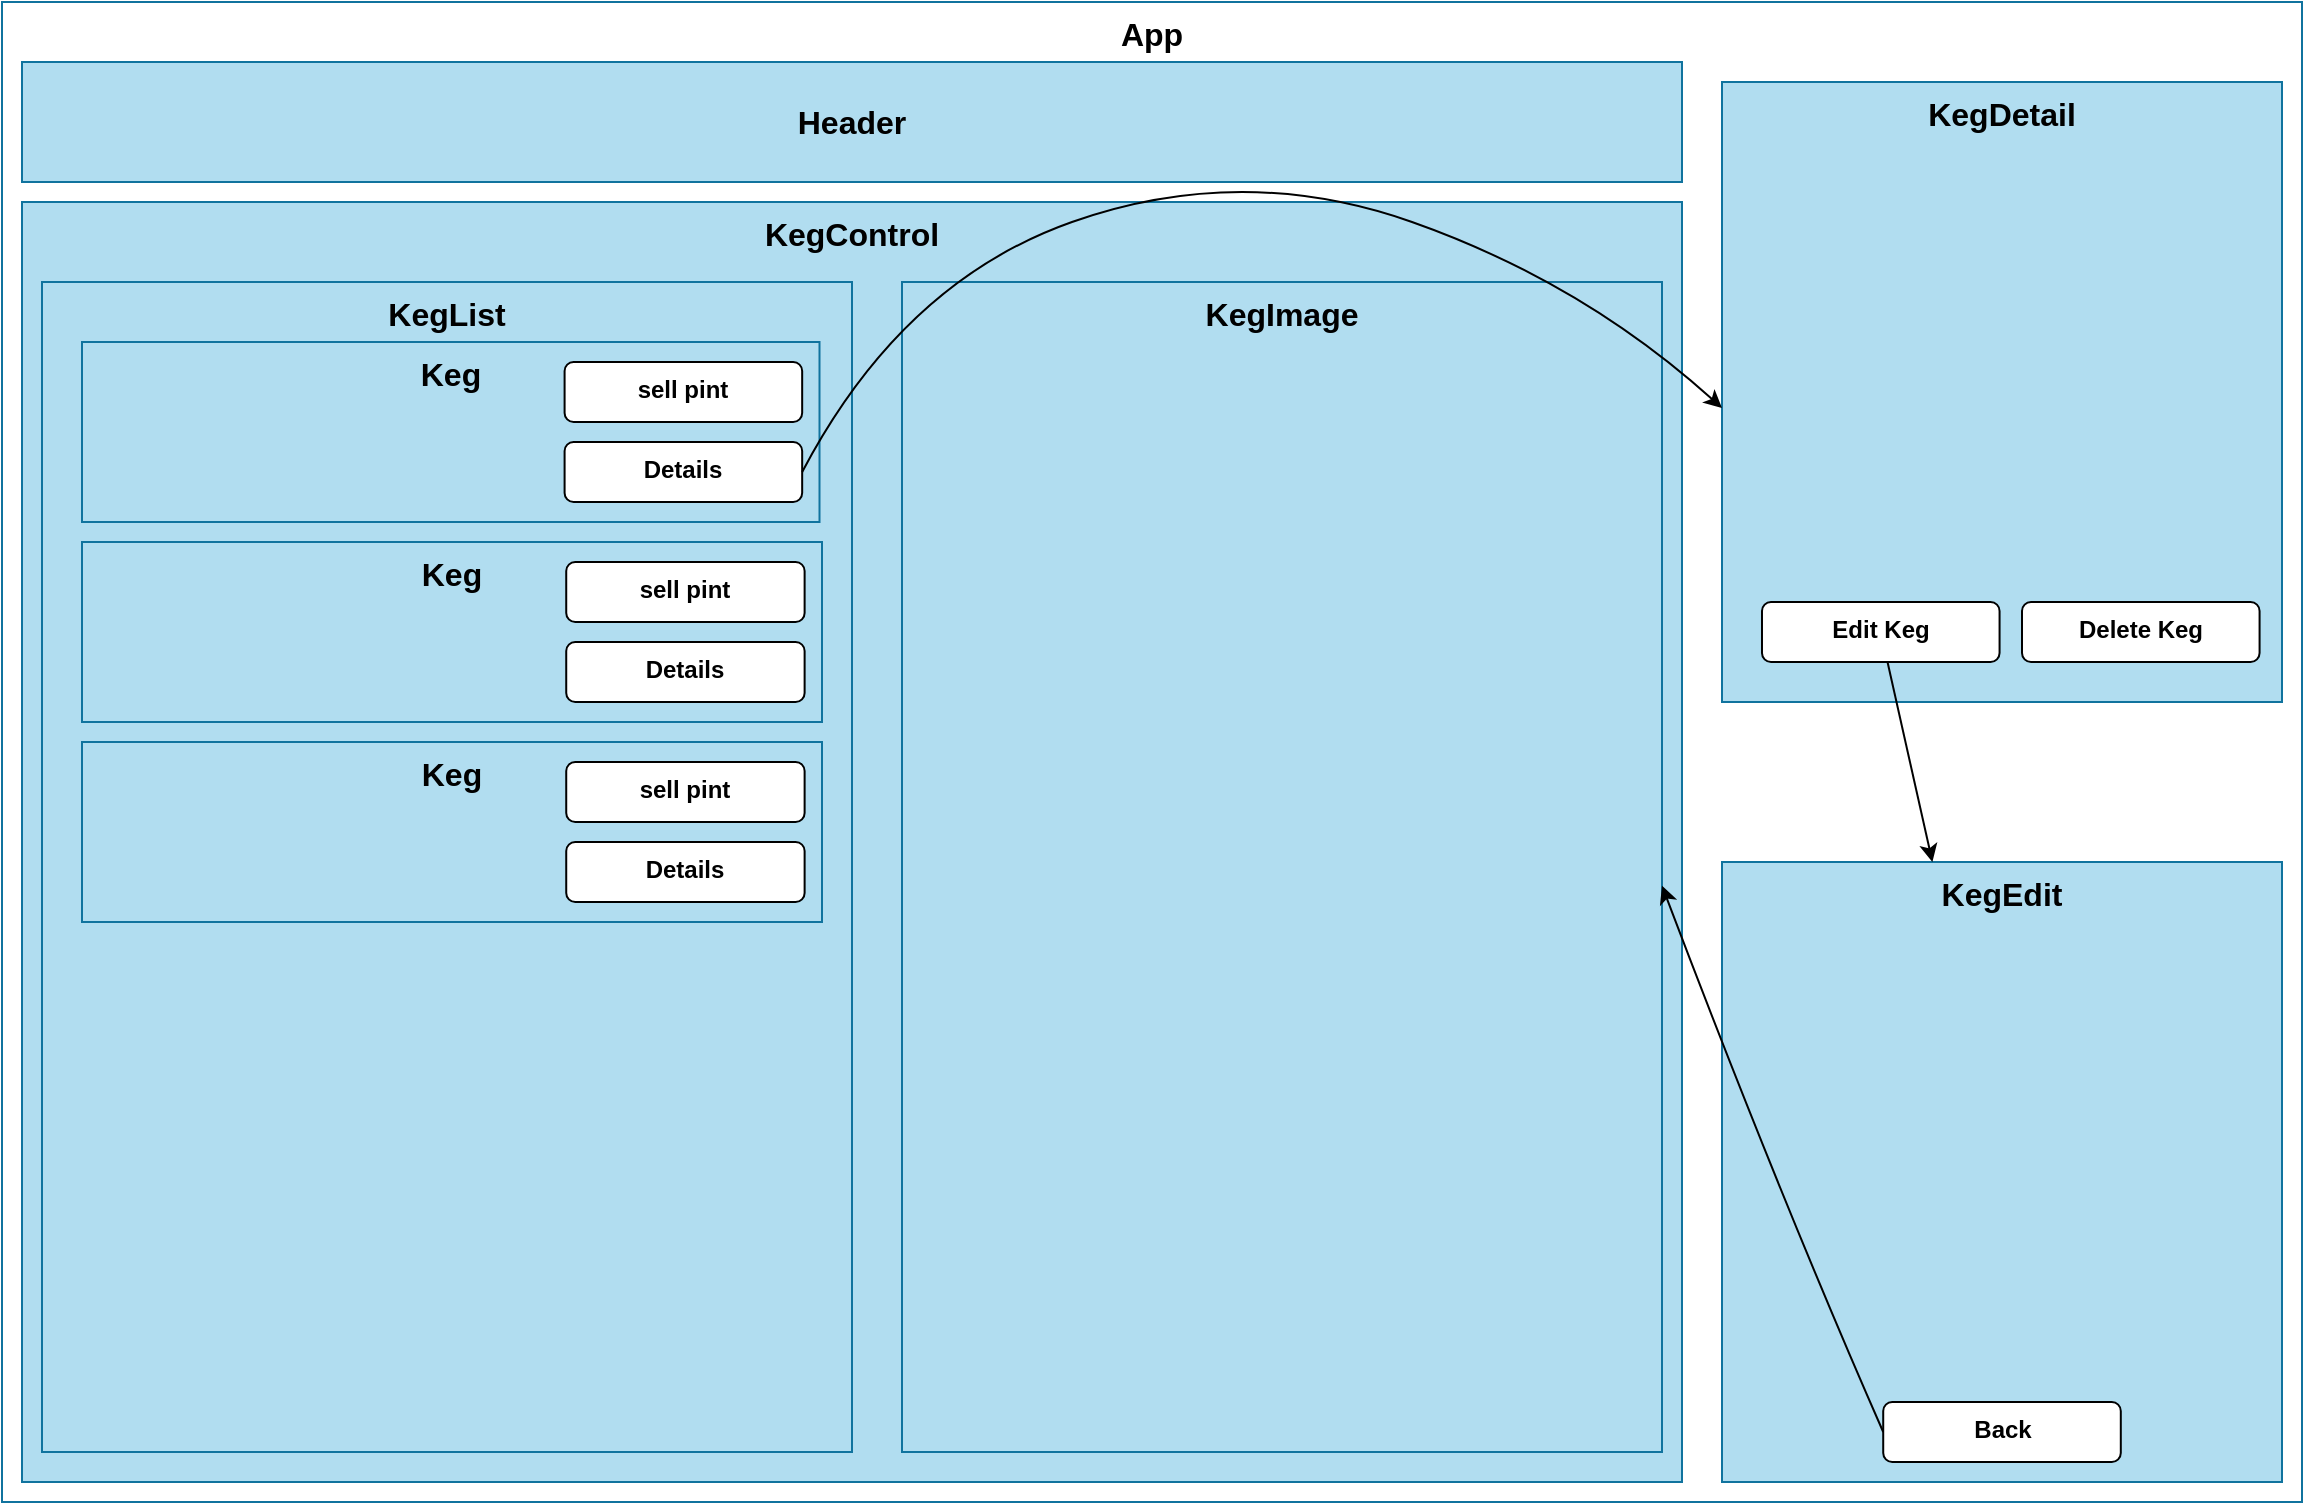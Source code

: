 <mxfile>
    <diagram id="YGwY25YeeEG1eAsVhsMC" name="Page-1">
        <mxGraphModel dx="1649" dy="1150" grid="1" gridSize="10" guides="1" tooltips="1" connect="1" arrows="1" fold="1" page="1" pageScale="1" pageWidth="850" pageHeight="1100" background="#ffffff" math="0" shadow="0">
            <root>
                <mxCell id="0"/>
                <mxCell id="1" parent="0"/>
                <mxCell id="5" value="&lt;font color=&quot;#000000&quot;&gt;&lt;b&gt;&lt;font style=&quot;font-size: 16px&quot;&gt;App&lt;/font&gt;&lt;/b&gt;&lt;br&gt;&lt;/font&gt;" style="rounded=0;whiteSpace=wrap;html=1;strokeColor=#10739e;fillColor=#FFFFFF;verticalAlign=top;" vertex="1" parent="1">
                    <mxGeometry x="10" y="40" width="1150" height="750" as="geometry"/>
                </mxCell>
                <mxCell id="2" value="&lt;font color=&quot;#000000&quot; style=&quot;font-size: 16px;&quot;&gt;Header&lt;/font&gt;" style="rounded=0;whiteSpace=wrap;html=1;fillColor=#b1ddf0;strokeColor=#10739e;fontSize=16;fontStyle=1" vertex="1" parent="1">
                    <mxGeometry x="20" y="70" width="830" height="60" as="geometry"/>
                </mxCell>
                <mxCell id="4" value="&lt;font color=&quot;#000000&quot;&gt;KegControl&lt;/font&gt;" style="rounded=0;whiteSpace=wrap;html=1;fillColor=#b1ddf0;strokeColor=#10739e;fontStyle=1;fontSize=16;verticalAlign=top;" vertex="1" parent="1">
                    <mxGeometry x="20" y="140" width="830" height="640" as="geometry"/>
                </mxCell>
                <mxCell id="6" value="&lt;font color=&quot;#000000&quot;&gt;KegImage&lt;br&gt;&lt;/font&gt;" style="rounded=0;whiteSpace=wrap;html=1;fillColor=#b1ddf0;strokeColor=#10739e;fontStyle=1;fontSize=16;verticalAlign=top;" vertex="1" parent="1">
                    <mxGeometry x="460" y="180" width="380" height="585" as="geometry"/>
                </mxCell>
                <mxCell id="8" value="&lt;font color=&quot;#000000&quot;&gt;KegDetail&lt;br&gt;&lt;/font&gt;" style="rounded=0;whiteSpace=wrap;html=1;fillColor=#b1ddf0;strokeColor=#10739e;fontStyle=1;fontSize=16;verticalAlign=top;" vertex="1" parent="1">
                    <mxGeometry x="870" y="80" width="280" height="310" as="geometry"/>
                </mxCell>
                <mxCell id="10" value="&lt;font color=&quot;#000000&quot;&gt;KegEdit&lt;br&gt;&lt;/font&gt;" style="rounded=0;whiteSpace=wrap;html=1;fillColor=#b1ddf0;strokeColor=#10739e;fontStyle=1;fontSize=16;verticalAlign=top;" vertex="1" parent="1">
                    <mxGeometry x="870" y="470" width="280" height="310" as="geometry"/>
                </mxCell>
                <mxCell id="32" value="" style="edgeStyle=none;curved=1;sketch=0;jumpStyle=arc;html=1;fontSize=12;fontColor=#000000;startArrow=none;startFill=0;strokeColor=#000000;entryX=1;entryY=0.516;entryDx=0;entryDy=0;entryPerimeter=0;endArrow=classic;endFill=1;exitX=0;exitY=0.5;exitDx=0;exitDy=0;" edge="1" parent="1" source="49" target="6">
                    <mxGeometry relative="1" as="geometry">
                        <mxPoint x="1220" y="625" as="targetPoint"/>
                        <Array as="points">
                            <mxPoint x="900" y="640"/>
                        </Array>
                    </mxGeometry>
                </mxCell>
                <mxCell id="13" value="&lt;font color=&quot;#000000&quot;&gt;KegList&lt;br&gt;&lt;/font&gt;" style="rounded=0;whiteSpace=wrap;html=1;fillColor=#b1ddf0;strokeColor=#10739e;fontStyle=1;fontSize=16;verticalAlign=top;" vertex="1" parent="1">
                    <mxGeometry x="30" y="180" width="405" height="585" as="geometry"/>
                </mxCell>
                <mxCell id="19" value="" style="group" vertex="1" connectable="0" parent="1">
                    <mxGeometry x="50" y="210" width="368.75" height="90" as="geometry"/>
                </mxCell>
                <mxCell id="15" value="&lt;font color=&quot;#000000&quot;&gt;Keg&lt;br&gt;&lt;/font&gt;" style="rounded=0;whiteSpace=wrap;html=1;fillColor=#b1ddf0;strokeColor=#10739e;fontStyle=1;fontSize=16;verticalAlign=top;" vertex="1" parent="19">
                    <mxGeometry width="368.75" height="90" as="geometry"/>
                </mxCell>
                <mxCell id="16" value="sell pint" style="rounded=1;whiteSpace=wrap;html=1;fontSize=12;fillColor=#FFFFFF;verticalAlign=top;fontStyle=1;fontColor=#000000;" vertex="1" parent="19">
                    <mxGeometry x="241.296" y="10" width="118.792" height="30" as="geometry"/>
                </mxCell>
                <mxCell id="17" value="Details" style="rounded=1;whiteSpace=wrap;html=1;fontSize=12;fillColor=#FFFFFF;verticalAlign=top;fontStyle=1;fontColor=#000000;" vertex="1" parent="19">
                    <mxGeometry x="241.296" y="50" width="118.792" height="30" as="geometry"/>
                </mxCell>
                <mxCell id="22" value="" style="group" vertex="1" connectable="0" parent="1">
                    <mxGeometry x="50" y="310" width="370" height="90" as="geometry"/>
                </mxCell>
                <mxCell id="23" value="&lt;font color=&quot;#000000&quot;&gt;Keg&lt;br&gt;&lt;/font&gt;" style="rounded=0;whiteSpace=wrap;html=1;fillColor=#b1ddf0;strokeColor=#10739e;fontStyle=1;fontSize=16;verticalAlign=top;" vertex="1" parent="22">
                    <mxGeometry width="370" height="90" as="geometry"/>
                </mxCell>
                <mxCell id="24" value="sell pint" style="rounded=1;whiteSpace=wrap;html=1;fontSize=12;fillColor=#FFFFFF;verticalAlign=top;fontStyle=1;fontColor=#000000;" vertex="1" parent="22">
                    <mxGeometry x="242.114" y="10" width="119.195" height="30" as="geometry"/>
                </mxCell>
                <mxCell id="25" value="Details" style="rounded=1;whiteSpace=wrap;html=1;fontSize=12;fillColor=#FFFFFF;verticalAlign=top;fontStyle=1;fontColor=#000000;" vertex="1" parent="22">
                    <mxGeometry x="242.114" y="50" width="119.195" height="30" as="geometry"/>
                </mxCell>
                <mxCell id="26" value="" style="group" vertex="1" connectable="0" parent="1">
                    <mxGeometry x="50" y="410" width="370" height="90" as="geometry"/>
                </mxCell>
                <mxCell id="27" value="&lt;font color=&quot;#000000&quot;&gt;Keg&lt;br&gt;&lt;/font&gt;" style="rounded=0;whiteSpace=wrap;html=1;fillColor=#b1ddf0;strokeColor=#10739e;fontStyle=1;fontSize=16;verticalAlign=top;" vertex="1" parent="26">
                    <mxGeometry width="370" height="90" as="geometry"/>
                </mxCell>
                <mxCell id="28" value="sell pint" style="rounded=1;whiteSpace=wrap;html=1;fontSize=12;fillColor=#FFFFFF;verticalAlign=top;fontStyle=1;fontColor=#000000;" vertex="1" parent="26">
                    <mxGeometry x="242.114" y="10" width="119.195" height="30" as="geometry"/>
                </mxCell>
                <mxCell id="29" value="Details" style="rounded=1;whiteSpace=wrap;html=1;fontSize=12;fillColor=#FFFFFF;verticalAlign=top;fontStyle=1;fontColor=#000000;" vertex="1" parent="26">
                    <mxGeometry x="242.114" y="50" width="119.195" height="30" as="geometry"/>
                </mxCell>
                <mxCell id="30" value="" style="edgeStyle=none;jumpStyle=arc;html=1;fontSize=12;fontColor=#000000;startArrow=none;startFill=0;strokeColor=#000000;entryX=0;entryY=0.526;entryDx=0;entryDy=0;entryPerimeter=0;exitX=1;exitY=0.5;exitDx=0;exitDy=0;sketch=0;curved=1;" edge="1" parent="1" source="17" target="8">
                    <mxGeometry relative="1" as="geometry">
                        <Array as="points">
                            <mxPoint x="460" y="180"/>
                            <mxPoint x="630" y="120"/>
                            <mxPoint x="800" y="180"/>
                        </Array>
                    </mxGeometry>
                </mxCell>
                <mxCell id="48" value="" style="edgeStyle=none;curved=1;sketch=0;jumpStyle=arc;html=1;fontSize=12;fontColor=#000000;startArrow=none;startFill=0;endArrow=classic;endFill=1;strokeColor=#000000;" edge="1" parent="1" source="44" target="10">
                    <mxGeometry relative="1" as="geometry"/>
                </mxCell>
                <mxCell id="44" value="Edit Keg" style="rounded=1;whiteSpace=wrap;html=1;fontSize=12;fillColor=#FFFFFF;verticalAlign=top;fontStyle=1;fontColor=#000000;" vertex="1" parent="1">
                    <mxGeometry x="889.996" y="340" width="118.792" height="30" as="geometry"/>
                </mxCell>
                <mxCell id="45" value="Delete Keg" style="rounded=1;whiteSpace=wrap;html=1;fontSize=12;fillColor=#FFFFFF;verticalAlign=top;fontStyle=1;fontColor=#000000;" vertex="1" parent="1">
                    <mxGeometry x="1019.998" y="340" width="118.792" height="30" as="geometry"/>
                </mxCell>
                <mxCell id="49" value="Back" style="rounded=1;whiteSpace=wrap;html=1;fontSize=12;fillColor=#FFFFFF;verticalAlign=top;fontStyle=1;fontColor=#000000;" vertex="1" parent="1">
                    <mxGeometry x="950.608" y="740" width="118.792" height="30" as="geometry"/>
                </mxCell>
            </root>
        </mxGraphModel>
    </diagram>
</mxfile>